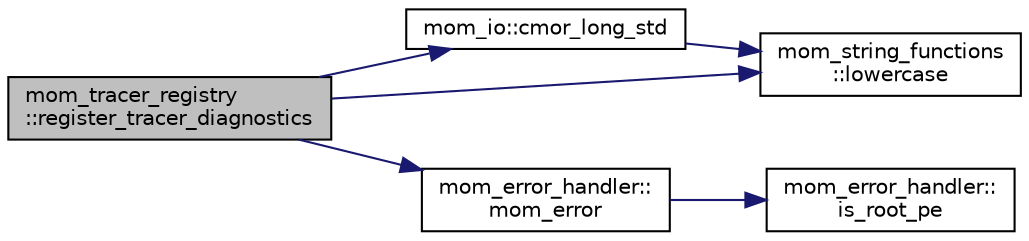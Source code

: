 digraph "mom_tracer_registry::register_tracer_diagnostics"
{
 // INTERACTIVE_SVG=YES
 // LATEX_PDF_SIZE
  edge [fontname="Helvetica",fontsize="10",labelfontname="Helvetica",labelfontsize="10"];
  node [fontname="Helvetica",fontsize="10",shape=record];
  rankdir="LR";
  Node1 [label="mom_tracer_registry\l::register_tracer_diagnostics",height=0.2,width=0.4,color="black", fillcolor="grey75", style="filled", fontcolor="black",tooltip="register_tracer_diagnostics does a set of register_diag_field calls for any previously registered in ..."];
  Node1 -> Node2 [color="midnightblue",fontsize="10",style="solid",fontname="Helvetica"];
  Node2 [label="mom_io::cmor_long_std",height=0.2,width=0.4,color="black", fillcolor="white", style="filled",URL="$namespacemom__io.html#ab4558f715ee39149cfe675832b7fa99d",tooltip="This function returns the CMOR standard name given a CMOR longname, based on the standard pattern of ..."];
  Node2 -> Node3 [color="midnightblue",fontsize="10",style="solid",fontname="Helvetica"];
  Node3 [label="mom_string_functions\l::lowercase",height=0.2,width=0.4,color="black", fillcolor="white", style="filled",URL="$namespacemom__string__functions.html#a4d76e9e8c2cd53f210b02006924a9212",tooltip="Return a string in which all uppercase letters have been replaced by their lowercase counterparts."];
  Node1 -> Node3 [color="midnightblue",fontsize="10",style="solid",fontname="Helvetica"];
  Node1 -> Node4 [color="midnightblue",fontsize="10",style="solid",fontname="Helvetica"];
  Node4 [label="mom_error_handler::\lmom_error",height=0.2,width=0.4,color="black", fillcolor="white", style="filled",URL="$namespacemom__error__handler.html#a460cfb79a06c29fc249952c2a3710d67",tooltip="This provides a convenient interface for writing an mpp_error message with run-time filter based on a..."];
  Node4 -> Node5 [color="midnightblue",fontsize="10",style="solid",fontname="Helvetica"];
  Node5 [label="mom_error_handler::\lis_root_pe",height=0.2,width=0.4,color="black", fillcolor="white", style="filled",URL="$namespacemom__error__handler.html#ad5f00a53059c72fe2332d1436c80ca71",tooltip="This returns .true. if the current PE is the root PE."];
}

